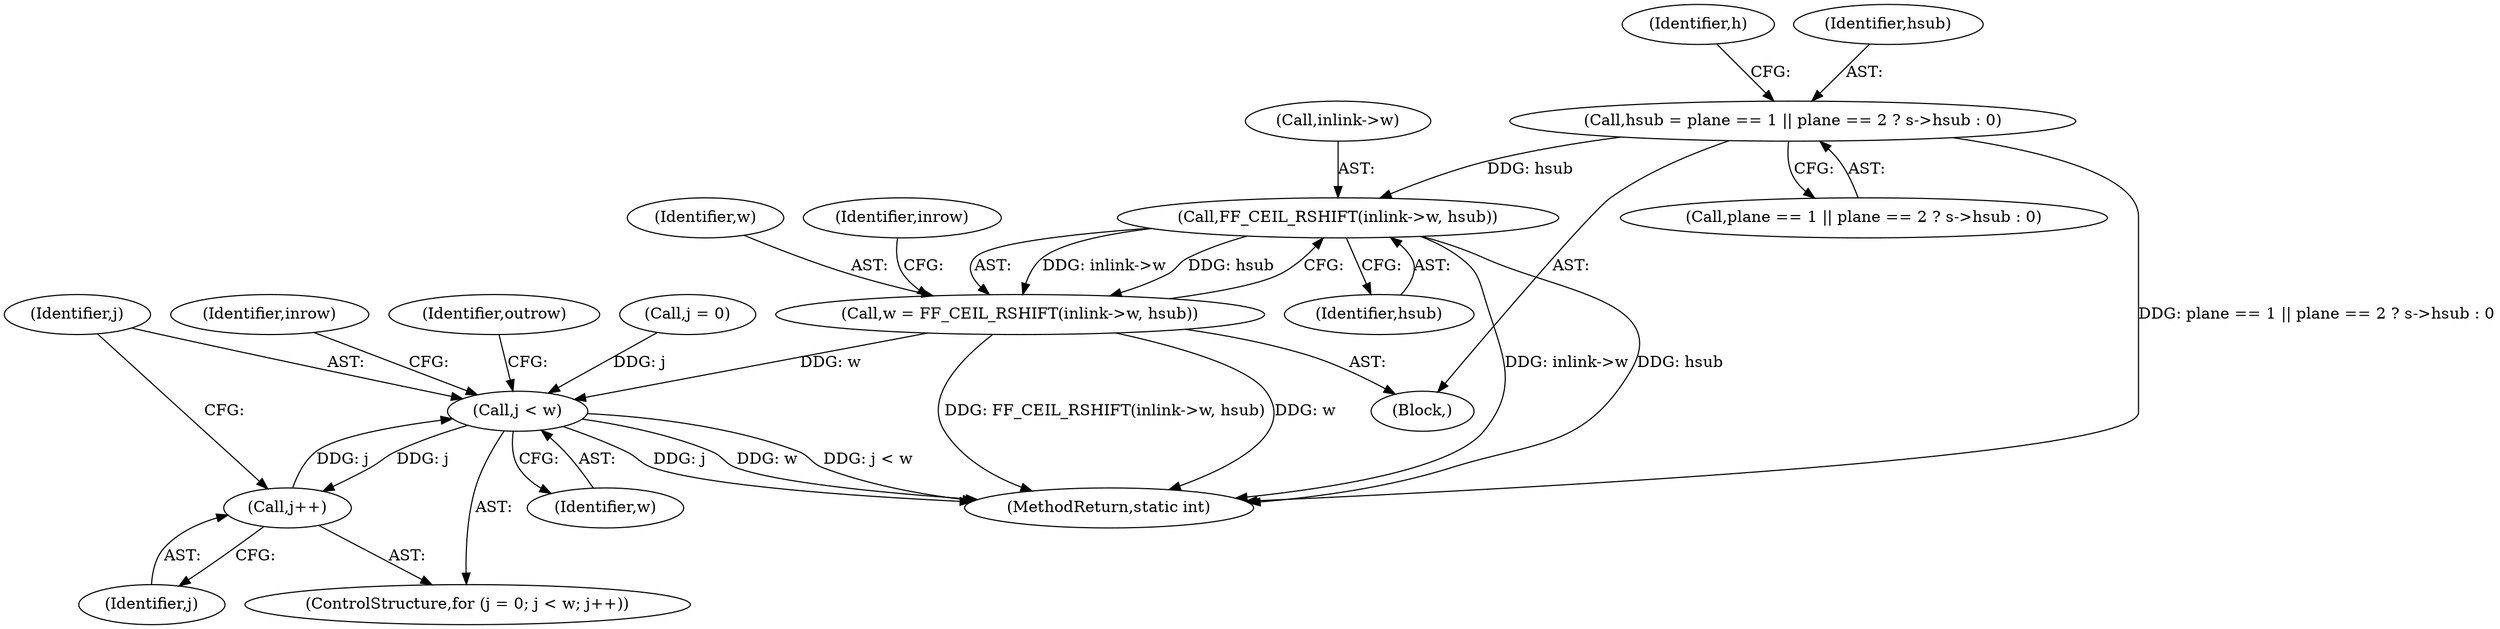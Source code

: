 digraph "0_FFmpeg_e43a0a232dbf6d3c161823c2e07c52e76227a1bc_6@pointer" {
"1000368" [label="(Call,FF_CEIL_RSHIFT(inlink->w, hsub))"];
"1000343" [label="(Call,hsub = plane == 1 || plane == 2 ? s->hsub : 0)"];
"1000366" [label="(Call,w = FF_CEIL_RSHIFT(inlink->w, hsub))"];
"1000409" [label="(Call,j < w)"];
"1000412" [label="(Call,j++)"];
"1000374" [label="(Identifier,inrow)"];
"1000343" [label="(Call,hsub = plane == 1 || plane == 2 ? s->hsub : 0)"];
"1000345" [label="(Call,plane == 1 || plane == 2 ? s->hsub : 0)"];
"1000359" [label="(Identifier,h)"];
"1000412" [label="(Call,j++)"];
"1000409" [label="(Call,j < w)"];
"1000406" [label="(Call,j = 0)"];
"1000411" [label="(Identifier,w)"];
"1000413" [label="(Identifier,j)"];
"1000344" [label="(Identifier,hsub)"];
"1000447" [label="(MethodReturn,static int)"];
"1000424" [label="(Identifier,inrow)"];
"1000372" [label="(Identifier,hsub)"];
"1000416" [label="(Identifier,outrow)"];
"1000405" [label="(ControlStructure,for (j = 0; j < w; j++))"];
"1000366" [label="(Call,w = FF_CEIL_RSHIFT(inlink->w, hsub))"];
"1000367" [label="(Identifier,w)"];
"1000326" [label="(Block,)"];
"1000369" [label="(Call,inlink->w)"];
"1000368" [label="(Call,FF_CEIL_RSHIFT(inlink->w, hsub))"];
"1000410" [label="(Identifier,j)"];
"1000368" -> "1000366"  [label="AST: "];
"1000368" -> "1000372"  [label="CFG: "];
"1000369" -> "1000368"  [label="AST: "];
"1000372" -> "1000368"  [label="AST: "];
"1000366" -> "1000368"  [label="CFG: "];
"1000368" -> "1000447"  [label="DDG: inlink->w"];
"1000368" -> "1000447"  [label="DDG: hsub"];
"1000368" -> "1000366"  [label="DDG: inlink->w"];
"1000368" -> "1000366"  [label="DDG: hsub"];
"1000343" -> "1000368"  [label="DDG: hsub"];
"1000343" -> "1000326"  [label="AST: "];
"1000343" -> "1000345"  [label="CFG: "];
"1000344" -> "1000343"  [label="AST: "];
"1000345" -> "1000343"  [label="AST: "];
"1000359" -> "1000343"  [label="CFG: "];
"1000343" -> "1000447"  [label="DDG: plane == 1 || plane == 2 ? s->hsub : 0"];
"1000366" -> "1000326"  [label="AST: "];
"1000367" -> "1000366"  [label="AST: "];
"1000374" -> "1000366"  [label="CFG: "];
"1000366" -> "1000447"  [label="DDG: FF_CEIL_RSHIFT(inlink->w, hsub)"];
"1000366" -> "1000447"  [label="DDG: w"];
"1000366" -> "1000409"  [label="DDG: w"];
"1000409" -> "1000405"  [label="AST: "];
"1000409" -> "1000411"  [label="CFG: "];
"1000410" -> "1000409"  [label="AST: "];
"1000411" -> "1000409"  [label="AST: "];
"1000416" -> "1000409"  [label="CFG: "];
"1000424" -> "1000409"  [label="CFG: "];
"1000409" -> "1000447"  [label="DDG: w"];
"1000409" -> "1000447"  [label="DDG: j < w"];
"1000409" -> "1000447"  [label="DDG: j"];
"1000406" -> "1000409"  [label="DDG: j"];
"1000412" -> "1000409"  [label="DDG: j"];
"1000409" -> "1000412"  [label="DDG: j"];
"1000412" -> "1000405"  [label="AST: "];
"1000412" -> "1000413"  [label="CFG: "];
"1000413" -> "1000412"  [label="AST: "];
"1000410" -> "1000412"  [label="CFG: "];
}
